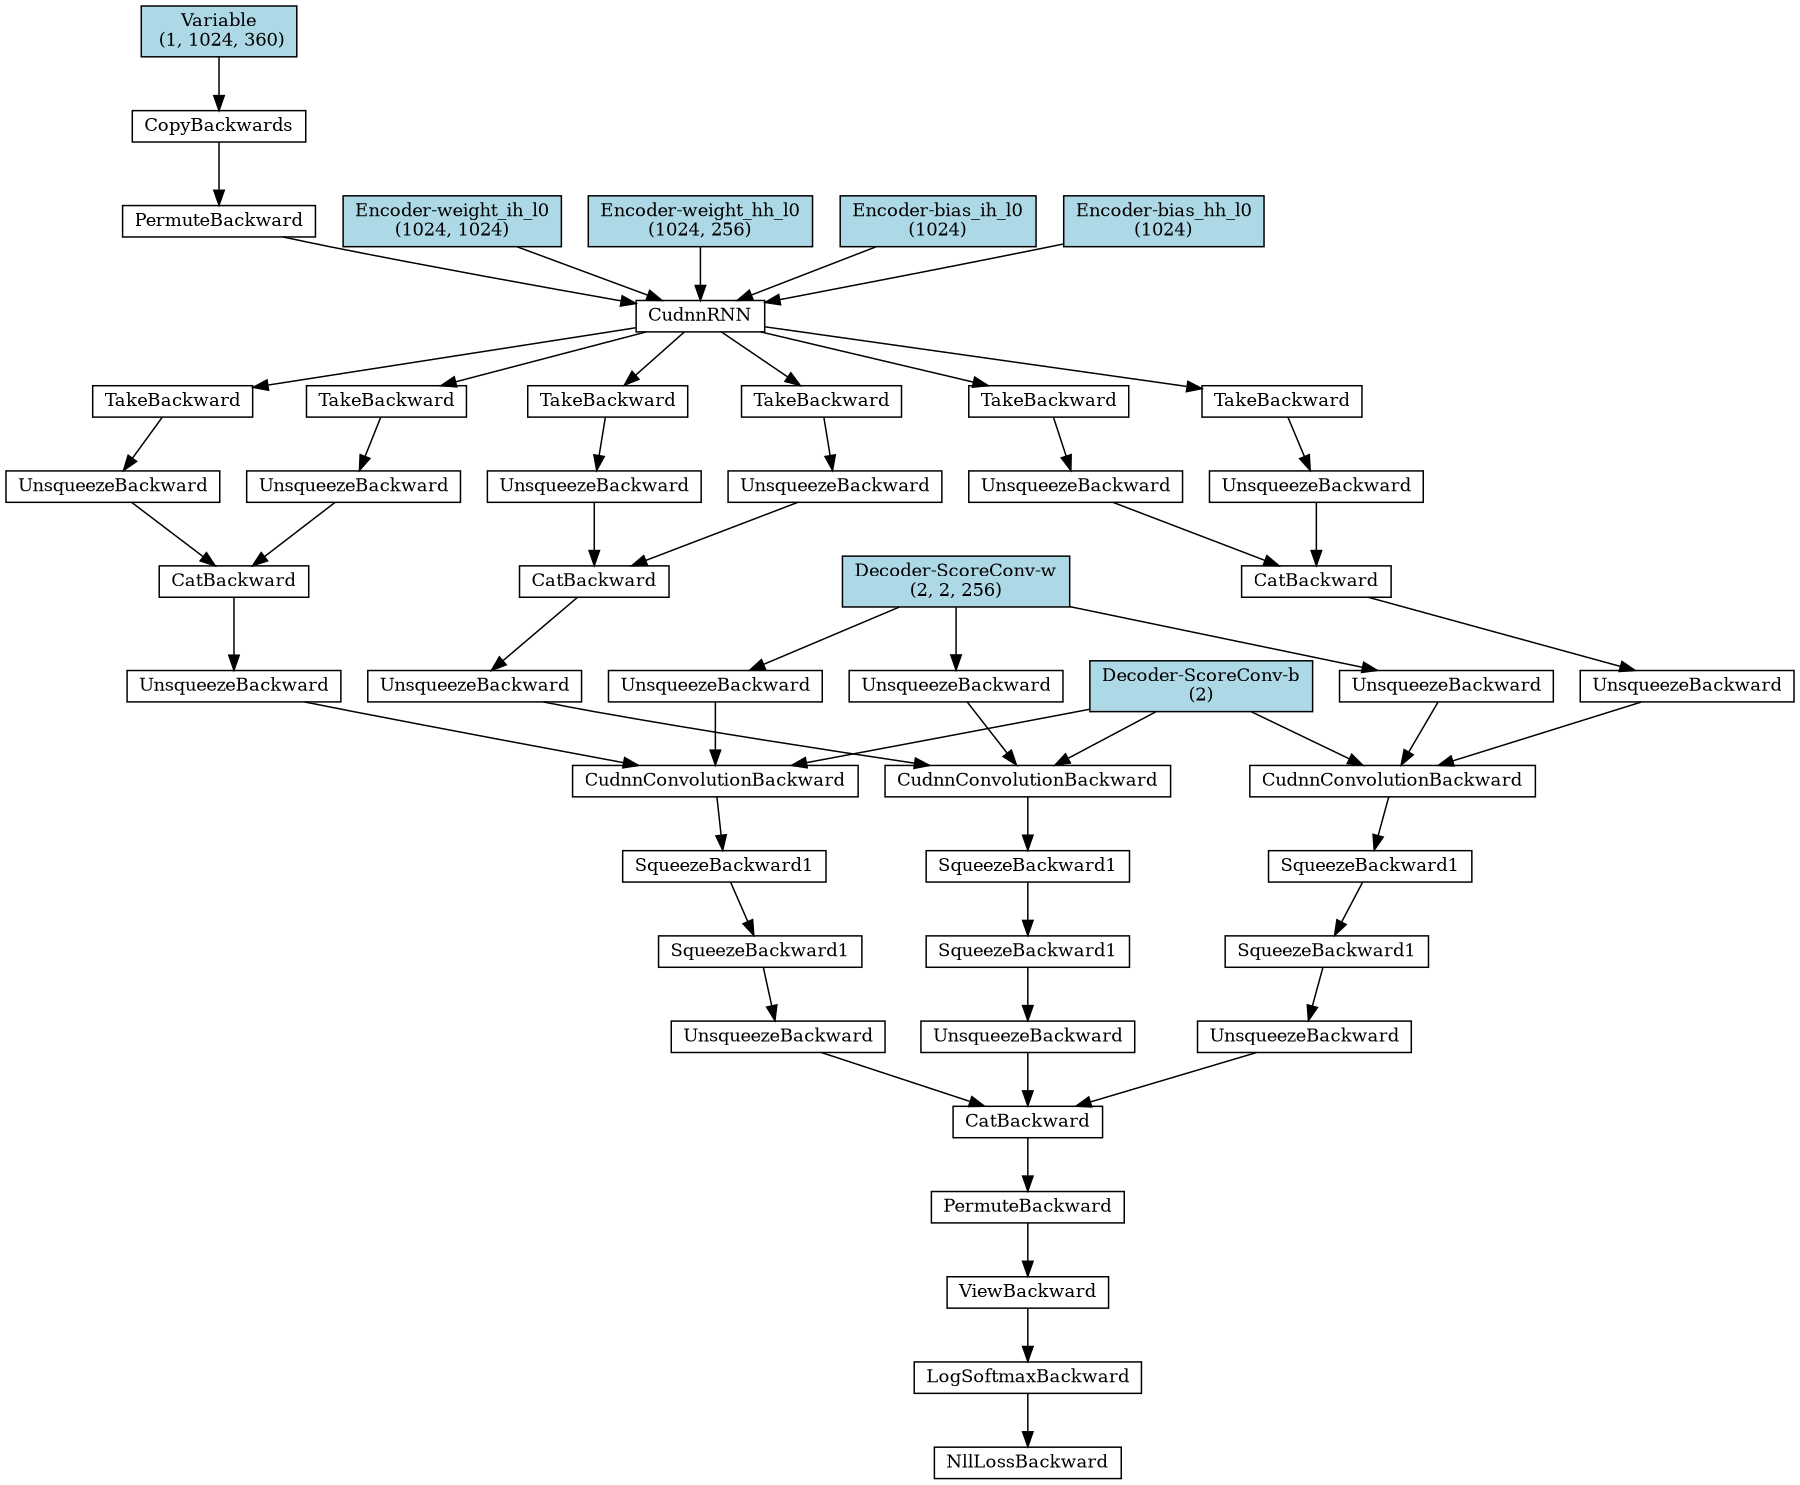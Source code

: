 digraph {
	graph [size="12,12"]
	node [align=left fontsize=12 height=0.2 ranksep=0.1 shape=box style=filled]
	140086407706384 [label=NllLossBackward fillcolor=white]
	140086407706256 -> 140086407706384
	140086407706256 [label=LogSoftmaxBackward fillcolor=white]
	140086407708176 -> 140086407706256
	140086407708176 [label=ViewBackward fillcolor=white]
	140086407705232 -> 140086407708176
	140086407705232 [label=PermuteBackward fillcolor=white]
	140086407705104 -> 140086407705232
	140086407705104 [label=CatBackward fillcolor=white]
	140086407706768 -> 140086407705104
	140086407704976 -> 140086407705104
	140086407705360 -> 140086407705104
	140086407705360 [label=UnsqueezeBackward fillcolor=white]
	140086407707920 -> 140086407705360
	140086407707920 [label=SqueezeBackward1 fillcolor=white]
	140086408012752 -> 140086407707920
	140086408012752 [label=SqueezeBackward1 fillcolor=white]
	140086408013328 -> 140086408012752
	140086408013328 [label=CudnnConvolutionBackward fillcolor=white]
	140086408014160 -> 140086408013328
	140086408014288 -> 140086408013328
	140086411106976 -> 140086408013328
	140086411106976 [label="Decoder-ScoreConv-b
(2)" fillcolor=lightblue]
	140086408014288 [label=UnsqueezeBackward fillcolor=white]
	140086411105920 -> 140086408014288
	140086411105920 [label="Decoder-ScoreConv-w
(2, 2, 256)" fillcolor=lightblue]
	140086408014160 [label=UnsqueezeBackward fillcolor=white]
	140086408013776 -> 140086408014160
	140086408013776 [label=CatBackward fillcolor=white]
	140086408013968 -> 140086408013776
	140086408015632 -> 140086408013776
	140086408015632 [label=UnsqueezeBackward fillcolor=white]
	140086408013904 -> 140086408015632
	140086408013904 [label=TakeBackward fillcolor=white]
	140086407966304 -> 140086408013904
	140086407966304 [label=CudnnRNN fillcolor=white]
	140086408014864 -> 140086407966304
	140086418010368 -> 140086407966304
	140086417836352 -> 140086407966304
	140086417835824 -> 140086407966304
	140086417835736 -> 140086407966304
	140086417835736 [label="Encoder-bias_hh_l0
(1024)" fillcolor=lightblue]
	140086417835824 [label="Encoder-bias_ih_l0
(1024)" fillcolor=lightblue]
	140086417836352 [label="Encoder-weight_hh_l0
(1024, 256)" fillcolor=lightblue]
	140086418010368 [label="Encoder-weight_ih_l0
(1024, 1024)" fillcolor=lightblue]
	140086408014864 [label=PermuteBackward fillcolor=white]
	140086408013712 -> 140086408014864
	140086408013712 [label=CopyBackwards fillcolor=white]
	140086326824112 -> 140086408013712
	140086326824112 [label="Variable
 (1, 1024, 360)" fillcolor=lightblue]
	140086408013968 [label=UnsqueezeBackward fillcolor=white]
	140086408015504 -> 140086408013968
	140086408015504 [label=TakeBackward fillcolor=white]
	140086407966304 -> 140086408015504
	140086407704976 [label=UnsqueezeBackward fillcolor=white]
	140086408013584 -> 140086407704976
	140086408013584 [label=SqueezeBackward1 fillcolor=white]
	140086408013200 -> 140086408013584
	140086408013200 [label=SqueezeBackward1 fillcolor=white]
	140086408015440 -> 140086408013200
	140086408015440 [label=CudnnConvolutionBackward fillcolor=white]
	140086408013392 -> 140086408015440
	140086408013840 -> 140086408015440
	140086411106976 -> 140086408015440
	140086408013840 [label=UnsqueezeBackward fillcolor=white]
	140086411105920 -> 140086408013840
	140086408013392 [label=UnsqueezeBackward fillcolor=white]
	140086407467408 -> 140086408013392
	140086407467408 [label=CatBackward fillcolor=white]
	140086407467792 -> 140086407467408
	140086407467920 -> 140086407467408
	140086407467920 [label=UnsqueezeBackward fillcolor=white]
	140086407468688 -> 140086407467920
	140086407468688 [label=TakeBackward fillcolor=white]
	140086407966304 -> 140086407468688
	140086407467792 [label=UnsqueezeBackward fillcolor=white]
	140086407468560 -> 140086407467792
	140086407468560 [label=TakeBackward fillcolor=white]
	140086407966304 -> 140086407468560
	140086407706768 [label=UnsqueezeBackward fillcolor=white]
	140086407468304 -> 140086407706768
	140086407468304 [label=SqueezeBackward1 fillcolor=white]
	140086407468816 -> 140086407468304
	140086407468816 [label=SqueezeBackward1 fillcolor=white]
	140086407468944 -> 140086407468816
	140086407468944 [label=CudnnConvolutionBackward fillcolor=white]
	140086407469200 -> 140086407468944
	140086407467536 -> 140086407468944
	140086411106976 -> 140086407468944
	140086407467536 [label=UnsqueezeBackward fillcolor=white]
	140086411105920 -> 140086407467536
	140086407469200 [label=UnsqueezeBackward fillcolor=white]
	140086407467664 -> 140086407469200
	140086407467664 [label=CatBackward fillcolor=white]
	140086407469072 -> 140086407467664
	140086407468176 -> 140086407467664
	140086407468176 [label=UnsqueezeBackward fillcolor=white]
	140086407468048 -> 140086407468176
	140086407468048 [label=TakeBackward fillcolor=white]
	140086407966304 -> 140086407468048
	140086407469072 [label=UnsqueezeBackward fillcolor=white]
	140086407467280 -> 140086407469072
	140086407467280 [label=TakeBackward fillcolor=white]
	140086407966304 -> 140086407467280
}
